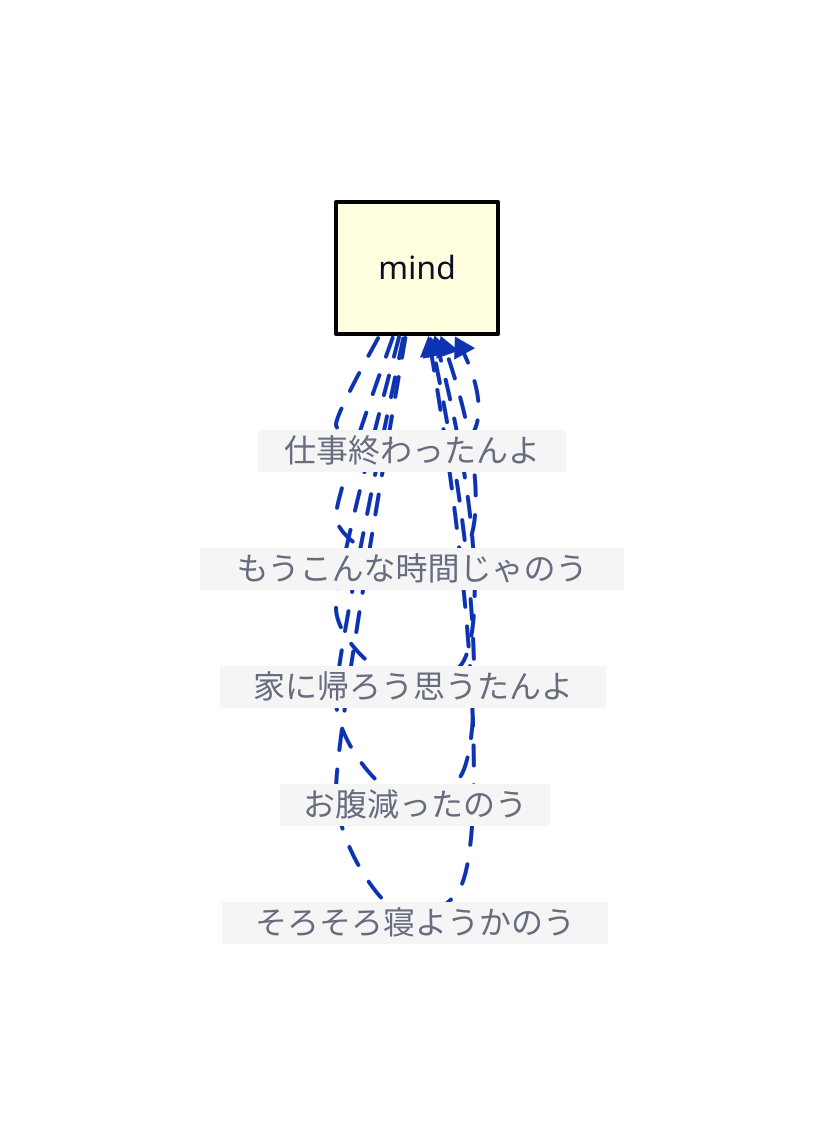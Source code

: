 direction: right

vars: {
  d2-config: {
    layout-engine: elk
  }
}

# D2の構文をより単純に保ちつつ、自己射をオフセットして表示
a: mind {
  style.fill: lightyellow
  style.stroke-width: 2
  style.stroke: black
}

a -> a: 仕事終わったんよ {
  style.stroke-width: 2
  style.animated: true
  style.fill: "#f5f5f5"
}

a -> a: もうこんな時間じゃのう {
  style.stroke-width: 2
  style.animated: true
  style.fill: "#f5f5f5"
}

a -> a: 家に帰ろう思うたんよ {
  style.stroke-width: 2
  style.animated: true
  style.fill: "#f5f5f5"
}

a -> a: お腹減ったのう {
  style.stroke-width: 2
  style.animated: true
  style.fill: "#f5f5f5"
}

a -> a: そろそろ寝ようかのう {
  style.stroke-width: 2
  style.animated: true
  style.fill: "#f5f5f5"
}

